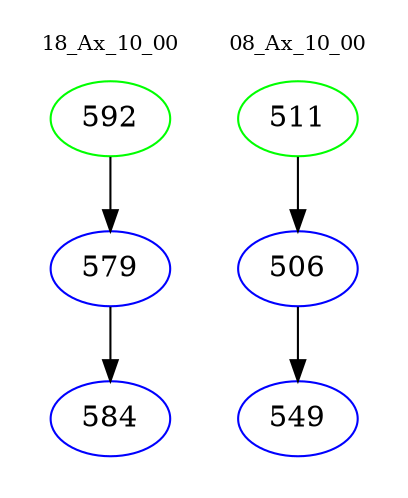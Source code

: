 digraph{
subgraph cluster_0 {
color = white
label = "18_Ax_10_00";
fontsize=10;
T0_592 [label="592", color="green"]
T0_592 -> T0_579 [color="black"]
T0_579 [label="579", color="blue"]
T0_579 -> T0_584 [color="black"]
T0_584 [label="584", color="blue"]
}
subgraph cluster_1 {
color = white
label = "08_Ax_10_00";
fontsize=10;
T1_511 [label="511", color="green"]
T1_511 -> T1_506 [color="black"]
T1_506 [label="506", color="blue"]
T1_506 -> T1_549 [color="black"]
T1_549 [label="549", color="blue"]
}
}
